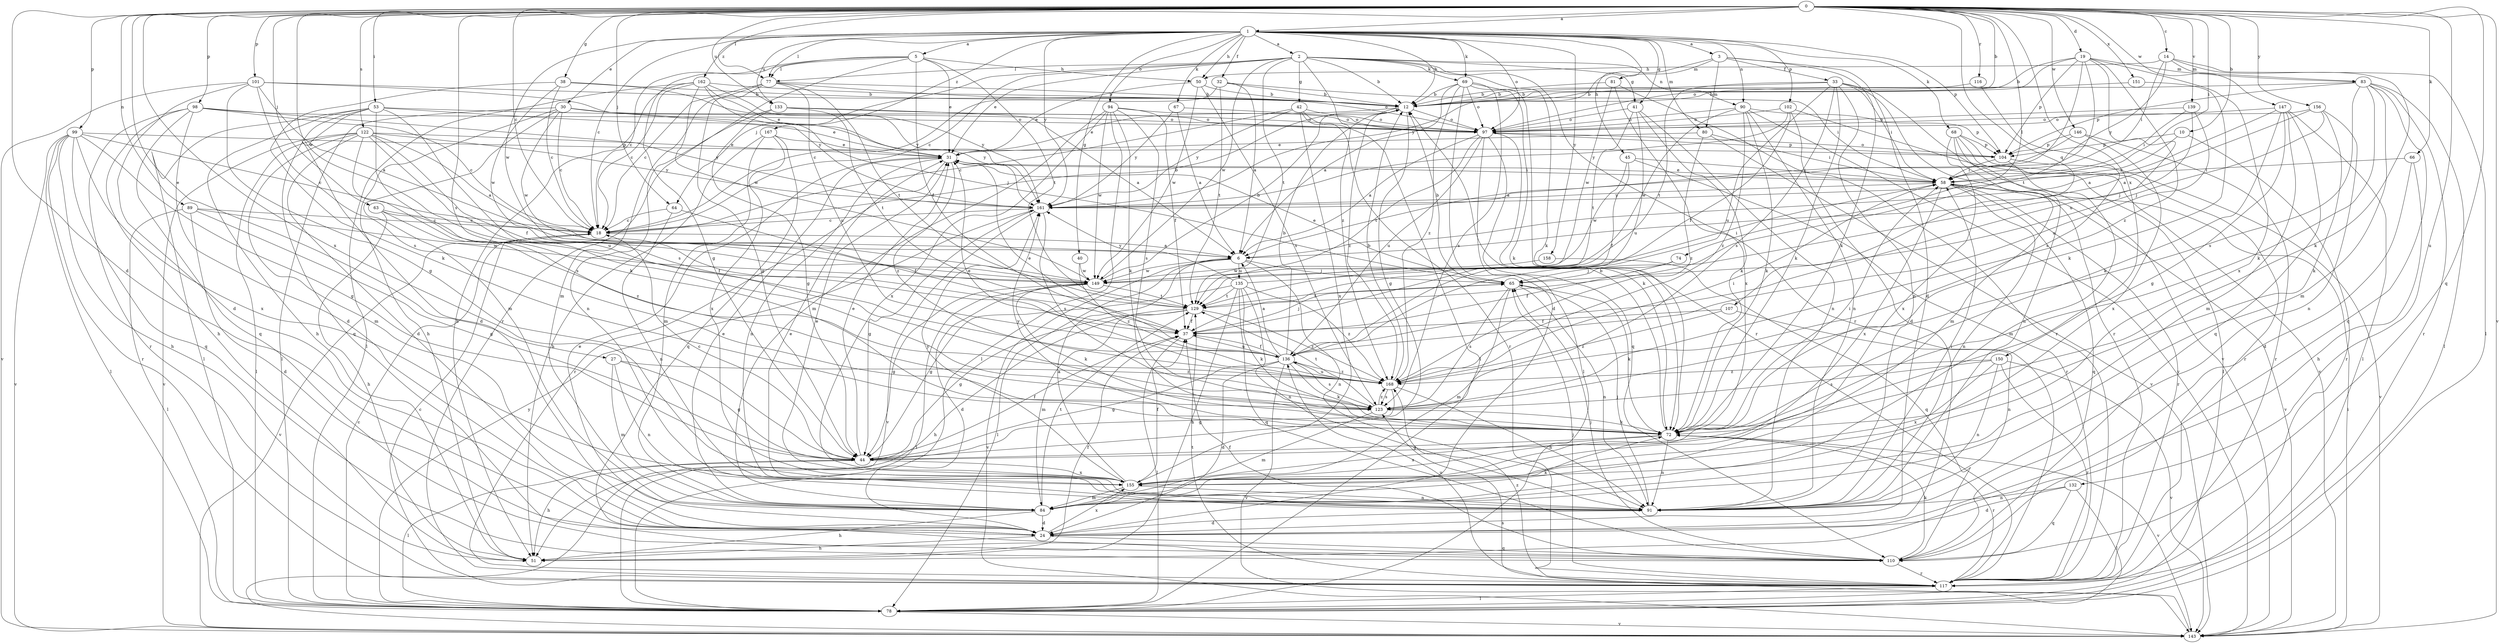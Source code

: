 strict digraph  {
0;
1;
2;
3;
5;
6;
10;
12;
14;
18;
19;
24;
27;
30;
31;
32;
33;
37;
38;
40;
41;
42;
44;
45;
50;
51;
53;
58;
63;
64;
65;
66;
67;
68;
69;
72;
74;
77;
78;
80;
81;
83;
84;
89;
90;
91;
94;
97;
98;
99;
101;
102;
104;
107;
110;
116;
117;
122;
123;
129;
132;
133;
135;
136;
139;
143;
146;
147;
149;
150;
151;
155;
156;
158;
161;
162;
167;
168;
0 -> 1  [label=a];
0 -> 10  [label=b];
0 -> 12  [label=b];
0 -> 14  [label=c];
0 -> 18  [label=c];
0 -> 19  [label=d];
0 -> 24  [label=d];
0 -> 27  [label=e];
0 -> 38  [label=g];
0 -> 53  [label=i];
0 -> 58  [label=i];
0 -> 63  [label=j];
0 -> 64  [label=j];
0 -> 66  [label=k];
0 -> 74  [label=l];
0 -> 77  [label=l];
0 -> 89  [label=n];
0 -> 98  [label=p];
0 -> 99  [label=p];
0 -> 101  [label=p];
0 -> 107  [label=q];
0 -> 110  [label=q];
0 -> 116  [label=r];
0 -> 122  [label=s];
0 -> 123  [label=s];
0 -> 132  [label=u];
0 -> 133  [label=u];
0 -> 139  [label=v];
0 -> 143  [label=v];
0 -> 146  [label=w];
0 -> 147  [label=w];
0 -> 149  [label=w];
0 -> 150  [label=x];
0 -> 151  [label=x];
0 -> 155  [label=x];
0 -> 156  [label=y];
1 -> 2  [label=a];
1 -> 3  [label=a];
1 -> 5  [label=a];
1 -> 12  [label=b];
1 -> 18  [label=c];
1 -> 30  [label=e];
1 -> 32  [label=f];
1 -> 40  [label=g];
1 -> 41  [label=g];
1 -> 45  [label=h];
1 -> 50  [label=h];
1 -> 67  [label=k];
1 -> 68  [label=k];
1 -> 69  [label=k];
1 -> 77  [label=l];
1 -> 80  [label=m];
1 -> 90  [label=n];
1 -> 94  [label=o];
1 -> 97  [label=o];
1 -> 102  [label=p];
1 -> 104  [label=p];
1 -> 133  [label=u];
1 -> 149  [label=w];
1 -> 158  [label=y];
1 -> 161  [label=y];
1 -> 162  [label=z];
1 -> 167  [label=z];
2 -> 12  [label=b];
2 -> 18  [label=c];
2 -> 31  [label=e];
2 -> 41  [label=g];
2 -> 42  [label=g];
2 -> 64  [label=j];
2 -> 69  [label=k];
2 -> 72  [label=k];
2 -> 77  [label=l];
2 -> 90  [label=n];
2 -> 117  [label=r];
2 -> 129  [label=t];
2 -> 149  [label=w];
2 -> 168  [label=z];
3 -> 24  [label=d];
3 -> 33  [label=f];
3 -> 72  [label=k];
3 -> 80  [label=m];
3 -> 81  [label=m];
3 -> 161  [label=y];
5 -> 18  [label=c];
5 -> 31  [label=e];
5 -> 37  [label=f];
5 -> 44  [label=g];
5 -> 50  [label=h];
5 -> 77  [label=l];
5 -> 117  [label=r];
5 -> 129  [label=t];
6 -> 65  [label=j];
6 -> 78  [label=l];
6 -> 91  [label=n];
6 -> 135  [label=u];
6 -> 143  [label=v];
6 -> 149  [label=w];
10 -> 104  [label=p];
10 -> 117  [label=r];
10 -> 161  [label=y];
12 -> 31  [label=e];
12 -> 44  [label=g];
12 -> 97  [label=o];
12 -> 168  [label=z];
14 -> 50  [label=h];
14 -> 58  [label=i];
14 -> 72  [label=k];
14 -> 78  [label=l];
14 -> 83  [label=m];
14 -> 161  [label=y];
18 -> 6  [label=a];
18 -> 12  [label=b];
18 -> 143  [label=v];
19 -> 12  [label=b];
19 -> 58  [label=i];
19 -> 83  [label=m];
19 -> 97  [label=o];
19 -> 104  [label=p];
19 -> 129  [label=t];
19 -> 136  [label=u];
19 -> 155  [label=x];
19 -> 168  [label=z];
24 -> 31  [label=e];
24 -> 51  [label=h];
24 -> 110  [label=q];
24 -> 155  [label=x];
27 -> 44  [label=g];
27 -> 84  [label=m];
27 -> 91  [label=n];
27 -> 168  [label=z];
30 -> 18  [label=c];
30 -> 51  [label=h];
30 -> 78  [label=l];
30 -> 84  [label=m];
30 -> 97  [label=o];
30 -> 149  [label=w];
30 -> 161  [label=y];
31 -> 58  [label=i];
31 -> 91  [label=n];
31 -> 117  [label=r];
31 -> 168  [label=z];
32 -> 6  [label=a];
32 -> 12  [label=b];
32 -> 18  [label=c];
32 -> 58  [label=i];
32 -> 129  [label=t];
33 -> 12  [label=b];
33 -> 58  [label=i];
33 -> 72  [label=k];
33 -> 91  [label=n];
33 -> 117  [label=r];
33 -> 123  [label=s];
33 -> 129  [label=t];
33 -> 136  [label=u];
33 -> 143  [label=v];
37 -> 65  [label=j];
37 -> 78  [label=l];
37 -> 136  [label=u];
38 -> 12  [label=b];
38 -> 18  [label=c];
38 -> 72  [label=k];
38 -> 149  [label=w];
38 -> 161  [label=y];
40 -> 149  [label=w];
40 -> 168  [label=z];
41 -> 72  [label=k];
41 -> 91  [label=n];
41 -> 97  [label=o];
41 -> 129  [label=t];
41 -> 136  [label=u];
42 -> 18  [label=c];
42 -> 78  [label=l];
42 -> 97  [label=o];
42 -> 117  [label=r];
42 -> 155  [label=x];
42 -> 161  [label=y];
44 -> 18  [label=c];
44 -> 31  [label=e];
44 -> 37  [label=f];
44 -> 51  [label=h];
44 -> 78  [label=l];
44 -> 155  [label=x];
45 -> 37  [label=f];
45 -> 58  [label=i];
45 -> 117  [label=r];
45 -> 149  [label=w];
50 -> 12  [label=b];
50 -> 31  [label=e];
50 -> 123  [label=s];
50 -> 149  [label=w];
51 -> 37  [label=f];
53 -> 24  [label=d];
53 -> 31  [label=e];
53 -> 51  [label=h];
53 -> 72  [label=k];
53 -> 78  [label=l];
53 -> 97  [label=o];
53 -> 110  [label=q];
53 -> 123  [label=s];
58 -> 31  [label=e];
58 -> 91  [label=n];
58 -> 110  [label=q];
58 -> 117  [label=r];
58 -> 143  [label=v];
58 -> 155  [label=x];
58 -> 161  [label=y];
63 -> 18  [label=c];
63 -> 37  [label=f];
63 -> 51  [label=h];
63 -> 168  [label=z];
64 -> 18  [label=c];
64 -> 37  [label=f];
64 -> 91  [label=n];
65 -> 12  [label=b];
65 -> 31  [label=e];
65 -> 72  [label=k];
65 -> 84  [label=m];
65 -> 91  [label=n];
65 -> 123  [label=s];
65 -> 129  [label=t];
66 -> 24  [label=d];
66 -> 51  [label=h];
66 -> 58  [label=i];
67 -> 6  [label=a];
67 -> 97  [label=o];
67 -> 161  [label=y];
68 -> 78  [label=l];
68 -> 84  [label=m];
68 -> 91  [label=n];
68 -> 104  [label=p];
68 -> 117  [label=r];
68 -> 155  [label=x];
69 -> 6  [label=a];
69 -> 12  [label=b];
69 -> 24  [label=d];
69 -> 72  [label=k];
69 -> 97  [label=o];
69 -> 117  [label=r];
69 -> 123  [label=s];
69 -> 168  [label=z];
72 -> 12  [label=b];
72 -> 44  [label=g];
72 -> 58  [label=i];
72 -> 91  [label=n];
72 -> 117  [label=r];
72 -> 143  [label=v];
72 -> 155  [label=x];
72 -> 161  [label=y];
74 -> 37  [label=f];
74 -> 65  [label=j];
77 -> 12  [label=b];
77 -> 18  [label=c];
77 -> 44  [label=g];
77 -> 84  [label=m];
77 -> 97  [label=o];
77 -> 129  [label=t];
77 -> 136  [label=u];
78 -> 18  [label=c];
78 -> 143  [label=v];
78 -> 161  [label=y];
80 -> 31  [label=e];
80 -> 58  [label=i];
80 -> 143  [label=v];
80 -> 168  [label=z];
81 -> 12  [label=b];
81 -> 117  [label=r];
81 -> 149  [label=w];
81 -> 155  [label=x];
83 -> 12  [label=b];
83 -> 72  [label=k];
83 -> 78  [label=l];
83 -> 84  [label=m];
83 -> 104  [label=p];
83 -> 110  [label=q];
83 -> 117  [label=r];
83 -> 123  [label=s];
84 -> 24  [label=d];
84 -> 31  [label=e];
84 -> 51  [label=h];
84 -> 72  [label=k];
84 -> 129  [label=t];
89 -> 18  [label=c];
89 -> 24  [label=d];
89 -> 44  [label=g];
89 -> 78  [label=l];
89 -> 149  [label=w];
90 -> 72  [label=k];
90 -> 91  [label=n];
90 -> 97  [label=o];
90 -> 104  [label=p];
90 -> 143  [label=v];
90 -> 149  [label=w];
90 -> 168  [label=z];
91 -> 24  [label=d];
91 -> 31  [label=e];
91 -> 58  [label=i];
91 -> 65  [label=j];
94 -> 37  [label=f];
94 -> 72  [label=k];
94 -> 78  [label=l];
94 -> 84  [label=m];
94 -> 97  [label=o];
94 -> 123  [label=s];
94 -> 149  [label=w];
94 -> 155  [label=x];
97 -> 6  [label=a];
97 -> 72  [label=k];
97 -> 78  [label=l];
97 -> 104  [label=p];
97 -> 110  [label=q];
97 -> 129  [label=t];
97 -> 136  [label=u];
98 -> 18  [label=c];
98 -> 24  [label=d];
98 -> 51  [label=h];
98 -> 97  [label=o];
98 -> 110  [label=q];
98 -> 117  [label=r];
98 -> 161  [label=y];
99 -> 18  [label=c];
99 -> 44  [label=g];
99 -> 51  [label=h];
99 -> 78  [label=l];
99 -> 104  [label=p];
99 -> 110  [label=q];
99 -> 117  [label=r];
99 -> 143  [label=v];
99 -> 155  [label=x];
101 -> 6  [label=a];
101 -> 12  [label=b];
101 -> 24  [label=d];
101 -> 44  [label=g];
101 -> 123  [label=s];
101 -> 143  [label=v];
101 -> 161  [label=y];
102 -> 24  [label=d];
102 -> 37  [label=f];
102 -> 97  [label=o];
102 -> 143  [label=v];
102 -> 161  [label=y];
104 -> 58  [label=i];
104 -> 84  [label=m];
104 -> 97  [label=o];
104 -> 143  [label=v];
107 -> 37  [label=f];
107 -> 91  [label=n];
107 -> 168  [label=z];
110 -> 37  [label=f];
110 -> 65  [label=j];
110 -> 72  [label=k];
110 -> 117  [label=r];
116 -> 12  [label=b];
116 -> 123  [label=s];
117 -> 18  [label=c];
117 -> 65  [label=j];
117 -> 78  [label=l];
117 -> 129  [label=t];
117 -> 136  [label=u];
117 -> 168  [label=z];
122 -> 6  [label=a];
122 -> 24  [label=d];
122 -> 31  [label=e];
122 -> 37  [label=f];
122 -> 78  [label=l];
122 -> 84  [label=m];
122 -> 123  [label=s];
122 -> 136  [label=u];
122 -> 143  [label=v];
122 -> 161  [label=y];
123 -> 72  [label=k];
123 -> 84  [label=m];
123 -> 129  [label=t];
123 -> 168  [label=z];
129 -> 37  [label=f];
129 -> 44  [label=g];
129 -> 51  [label=h];
129 -> 84  [label=m];
129 -> 168  [label=z];
132 -> 24  [label=d];
132 -> 78  [label=l];
132 -> 91  [label=n];
132 -> 110  [label=q];
133 -> 6  [label=a];
133 -> 44  [label=g];
133 -> 91  [label=n];
133 -> 97  [label=o];
133 -> 129  [label=t];
135 -> 44  [label=g];
135 -> 51  [label=h];
135 -> 58  [label=i];
135 -> 72  [label=k];
135 -> 91  [label=n];
135 -> 110  [label=q];
135 -> 129  [label=t];
135 -> 161  [label=y];
135 -> 168  [label=z];
136 -> 6  [label=a];
136 -> 12  [label=b];
136 -> 24  [label=d];
136 -> 31  [label=e];
136 -> 37  [label=f];
136 -> 44  [label=g];
136 -> 72  [label=k];
136 -> 123  [label=s];
136 -> 143  [label=v];
136 -> 168  [label=z];
139 -> 58  [label=i];
139 -> 65  [label=j];
139 -> 97  [label=o];
139 -> 136  [label=u];
143 -> 58  [label=i];
143 -> 123  [label=s];
146 -> 6  [label=a];
146 -> 104  [label=p];
146 -> 117  [label=r];
146 -> 155  [label=x];
147 -> 6  [label=a];
147 -> 44  [label=g];
147 -> 72  [label=k];
147 -> 78  [label=l];
147 -> 84  [label=m];
147 -> 97  [label=o];
147 -> 110  [label=q];
149 -> 12  [label=b];
149 -> 24  [label=d];
149 -> 44  [label=g];
149 -> 72  [label=k];
149 -> 78  [label=l];
149 -> 129  [label=t];
150 -> 91  [label=n];
150 -> 117  [label=r];
150 -> 123  [label=s];
150 -> 143  [label=v];
150 -> 155  [label=x];
150 -> 168  [label=z];
151 -> 12  [label=b];
151 -> 72  [label=k];
155 -> 6  [label=a];
155 -> 31  [label=e];
155 -> 37  [label=f];
155 -> 84  [label=m];
155 -> 91  [label=n];
155 -> 161  [label=y];
156 -> 6  [label=a];
156 -> 65  [label=j];
156 -> 72  [label=k];
156 -> 91  [label=n];
156 -> 97  [label=o];
158 -> 110  [label=q];
158 -> 149  [label=w];
161 -> 18  [label=c];
161 -> 44  [label=g];
161 -> 123  [label=s];
161 -> 143  [label=v];
162 -> 12  [label=b];
162 -> 18  [label=c];
162 -> 31  [label=e];
162 -> 51  [label=h];
162 -> 65  [label=j];
162 -> 78  [label=l];
162 -> 149  [label=w];
162 -> 161  [label=y];
167 -> 31  [label=e];
167 -> 51  [label=h];
167 -> 84  [label=m];
167 -> 110  [label=q];
167 -> 155  [label=x];
168 -> 12  [label=b];
168 -> 31  [label=e];
168 -> 44  [label=g];
168 -> 58  [label=i];
168 -> 91  [label=n];
168 -> 123  [label=s];
168 -> 136  [label=u];
}
